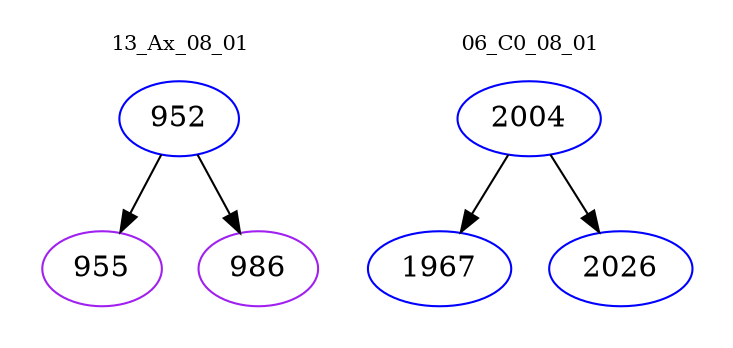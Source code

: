 digraph{
subgraph cluster_0 {
color = white
label = "13_Ax_08_01";
fontsize=10;
T0_952 [label="952", color="blue"]
T0_952 -> T0_955 [color="black"]
T0_955 [label="955", color="purple"]
T0_952 -> T0_986 [color="black"]
T0_986 [label="986", color="purple"]
}
subgraph cluster_1 {
color = white
label = "06_C0_08_01";
fontsize=10;
T1_2004 [label="2004", color="blue"]
T1_2004 -> T1_1967 [color="black"]
T1_1967 [label="1967", color="blue"]
T1_2004 -> T1_2026 [color="black"]
T1_2026 [label="2026", color="blue"]
}
}
